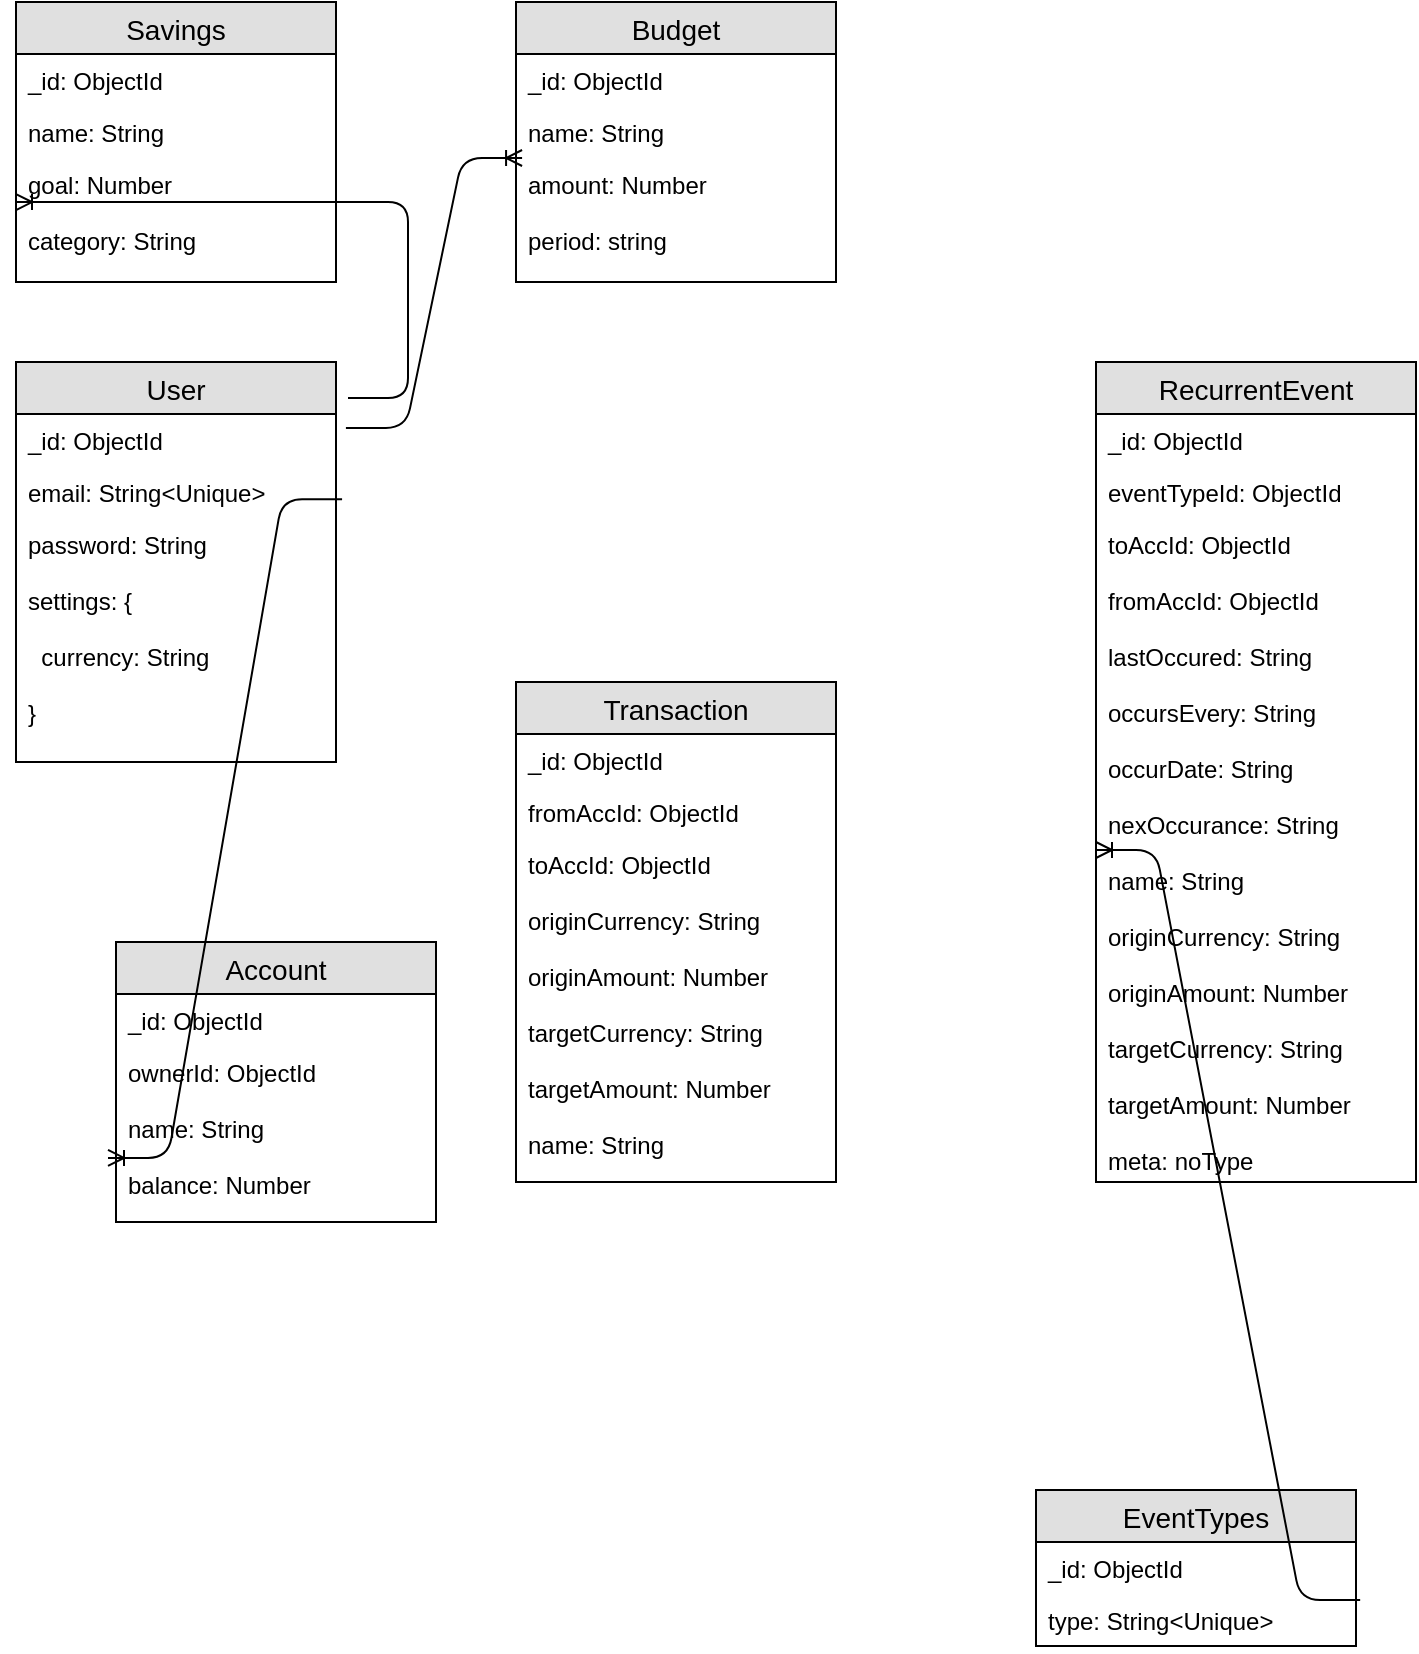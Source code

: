 <mxfile version="11.1.1" type="device"><diagram id="MTJJVPSaCbC1EAQ6y-Lw" name="Page-1"><mxGraphModel dx="2005" dy="1784" grid="1" gridSize="10" guides="1" tooltips="1" connect="1" arrows="1" fold="1" page="1" pageScale="1" pageWidth="827" pageHeight="1169" math="0" shadow="0"><root><mxCell id="0"/><mxCell id="1" parent="0"/><mxCell id="4vqLw-G7w_tBTwe61ywT-1" value="User" style="swimlane;fontStyle=0;childLayout=stackLayout;horizontal=1;startSize=26;fillColor=#e0e0e0;horizontalStack=0;resizeParent=1;resizeParentMax=0;resizeLast=0;collapsible=1;marginBottom=0;swimlaneFillColor=#ffffff;align=center;fontSize=14;" parent="1" vertex="1"><mxGeometry x="20" y="20" width="160" height="200" as="geometry"/></mxCell><mxCell id="4vqLw-G7w_tBTwe61ywT-2" value="_id: ObjectId" style="text;strokeColor=none;fillColor=none;spacingLeft=4;spacingRight=4;overflow=hidden;rotatable=0;points=[[0,0.5],[1,0.5]];portConstraint=eastwest;fontSize=12;" parent="4vqLw-G7w_tBTwe61ywT-1" vertex="1"><mxGeometry y="26" width="160" height="26" as="geometry"/></mxCell><mxCell id="4vqLw-G7w_tBTwe61ywT-3" value="email: String&lt;Unique&gt;" style="text;strokeColor=none;fillColor=none;spacingLeft=4;spacingRight=4;overflow=hidden;rotatable=0;points=[[0,0.5],[1,0.5]];portConstraint=eastwest;fontSize=12;" parent="4vqLw-G7w_tBTwe61ywT-1" vertex="1"><mxGeometry y="52" width="160" height="26" as="geometry"/></mxCell><mxCell id="4vqLw-G7w_tBTwe61ywT-4" value="password: String&#10;&#10;settings: {&#10;&#10;  currency: String&#10;&#10;}&#10;" style="text;strokeColor=none;fillColor=none;spacingLeft=4;spacingRight=4;overflow=hidden;rotatable=0;points=[[0,0.5],[1,0.5]];portConstraint=eastwest;fontSize=12;" parent="4vqLw-G7w_tBTwe61ywT-1" vertex="1"><mxGeometry y="78" width="160" height="122" as="geometry"/></mxCell><mxCell id="4vqLw-G7w_tBTwe61ywT-20" value="Transaction" style="swimlane;fontStyle=0;childLayout=stackLayout;horizontal=1;startSize=26;fillColor=#e0e0e0;horizontalStack=0;resizeParent=1;resizeParentMax=0;resizeLast=0;collapsible=1;marginBottom=0;swimlaneFillColor=#ffffff;align=center;fontSize=14;" parent="1" vertex="1"><mxGeometry x="270" y="180" width="160" height="250" as="geometry"><mxRectangle x="230" y="30" width="110" height="26" as="alternateBounds"/></mxGeometry></mxCell><mxCell id="4vqLw-G7w_tBTwe61ywT-21" value="_id: ObjectId" style="text;strokeColor=none;fillColor=none;spacingLeft=4;spacingRight=4;overflow=hidden;rotatable=0;points=[[0,0.5],[1,0.5]];portConstraint=eastwest;fontSize=12;" parent="4vqLw-G7w_tBTwe61ywT-20" vertex="1"><mxGeometry y="26" width="160" height="26" as="geometry"/></mxCell><mxCell id="4vqLw-G7w_tBTwe61ywT-22" value="fromAccId: ObjectId" style="text;strokeColor=none;fillColor=none;spacingLeft=4;spacingRight=4;overflow=hidden;rotatable=0;points=[[0,0.5],[1,0.5]];portConstraint=eastwest;fontSize=12;" parent="4vqLw-G7w_tBTwe61ywT-20" vertex="1"><mxGeometry y="52" width="160" height="26" as="geometry"/></mxCell><mxCell id="4vqLw-G7w_tBTwe61ywT-23" value="toAccId: ObjectId&#10;&#10;originCurrency: String&#10;&#10;originAmount: Number&#10;&#10;targetCurrency: String&#10;&#10;targetAmount: Number&#10;&#10;name: String&#10;" style="text;strokeColor=none;fillColor=none;spacingLeft=4;spacingRight=4;overflow=hidden;rotatable=0;points=[[0,0.5],[1,0.5]];portConstraint=eastwest;fontSize=12;" parent="4vqLw-G7w_tBTwe61ywT-20" vertex="1"><mxGeometry y="78" width="160" height="172" as="geometry"/></mxCell><mxCell id="4vqLw-G7w_tBTwe61ywT-35" value="EventTypes" style="swimlane;fontStyle=0;childLayout=stackLayout;horizontal=1;startSize=26;fillColor=#e0e0e0;horizontalStack=0;resizeParent=1;resizeParentMax=0;resizeLast=0;collapsible=1;marginBottom=0;swimlaneFillColor=#ffffff;align=center;fontSize=14;" parent="1" vertex="1"><mxGeometry x="530" y="584" width="160" height="78" as="geometry"><mxRectangle x="230" y="30" width="110" height="26" as="alternateBounds"/></mxGeometry></mxCell><mxCell id="4vqLw-G7w_tBTwe61ywT-36" value="_id: ObjectId" style="text;strokeColor=none;fillColor=none;spacingLeft=4;spacingRight=4;overflow=hidden;rotatable=0;points=[[0,0.5],[1,0.5]];portConstraint=eastwest;fontSize=12;" parent="4vqLw-G7w_tBTwe61ywT-35" vertex="1"><mxGeometry y="26" width="160" height="26" as="geometry"/></mxCell><mxCell id="4vqLw-G7w_tBTwe61ywT-37" value="type: String&lt;Unique&gt;" style="text;strokeColor=none;fillColor=none;spacingLeft=4;spacingRight=4;overflow=hidden;rotatable=0;points=[[0,0.5],[1,0.5]];portConstraint=eastwest;fontSize=12;" parent="4vqLw-G7w_tBTwe61ywT-35" vertex="1"><mxGeometry y="52" width="160" height="26" as="geometry"/></mxCell><mxCell id="4vqLw-G7w_tBTwe61ywT-39" value="RecurrentEvent" style="swimlane;fontStyle=0;childLayout=stackLayout;horizontal=1;startSize=26;fillColor=#e0e0e0;horizontalStack=0;resizeParent=1;resizeParentMax=0;resizeLast=0;collapsible=1;marginBottom=0;swimlaneFillColor=#ffffff;align=center;fontSize=14;" parent="1" vertex="1"><mxGeometry x="560" y="20" width="160" height="410" as="geometry"><mxRectangle x="230" y="30" width="110" height="26" as="alternateBounds"/></mxGeometry></mxCell><mxCell id="4vqLw-G7w_tBTwe61ywT-40" value="_id: ObjectId" style="text;strokeColor=none;fillColor=none;spacingLeft=4;spacingRight=4;overflow=hidden;rotatable=0;points=[[0,0.5],[1,0.5]];portConstraint=eastwest;fontSize=12;" parent="4vqLw-G7w_tBTwe61ywT-39" vertex="1"><mxGeometry y="26" width="160" height="26" as="geometry"/></mxCell><mxCell id="4vqLw-G7w_tBTwe61ywT-41" value="eventTypeId: ObjectId" style="text;strokeColor=none;fillColor=none;spacingLeft=4;spacingRight=4;overflow=hidden;rotatable=0;points=[[0,0.5],[1,0.5]];portConstraint=eastwest;fontSize=12;" parent="4vqLw-G7w_tBTwe61ywT-39" vertex="1"><mxGeometry y="52" width="160" height="26" as="geometry"/></mxCell><mxCell id="4vqLw-G7w_tBTwe61ywT-42" value="toAccId: ObjectId&#10;&#10;fromAccId: ObjectId&#10;&#10;lastOccured: String&#10;&#10;occursEvery: String&#10;&#10;occurDate: String&#10;&#10;nexOccurance: String&#10;&#10;name: String&#10;&#10;originCurrency: String&#10;&#10;originAmount: Number&#10;&#10;targetCurrency: String&#10;&#10;targetAmount: Number&#10;&#10;meta: noType&#10;" style="text;strokeColor=none;fillColor=none;spacingLeft=4;spacingRight=4;overflow=hidden;rotatable=0;points=[[0,0.5],[1,0.5]];portConstraint=eastwest;fontSize=12;" parent="4vqLw-G7w_tBTwe61ywT-39" vertex="1"><mxGeometry y="78" width="160" height="332" as="geometry"/></mxCell><mxCell id="4vqLw-G7w_tBTwe61ywT-43" value="Account" style="swimlane;fontStyle=0;childLayout=stackLayout;horizontal=1;startSize=26;fillColor=#e0e0e0;horizontalStack=0;resizeParent=1;resizeParentMax=0;resizeLast=0;collapsible=1;marginBottom=0;swimlaneFillColor=#ffffff;align=center;fontSize=14;" parent="1" vertex="1"><mxGeometry x="70" y="310" width="160" height="140" as="geometry"><mxRectangle x="230" y="30" width="110" height="26" as="alternateBounds"/></mxGeometry></mxCell><mxCell id="4vqLw-G7w_tBTwe61ywT-44" value="_id: ObjectId" style="text;strokeColor=none;fillColor=none;spacingLeft=4;spacingRight=4;overflow=hidden;rotatable=0;points=[[0,0.5],[1,0.5]];portConstraint=eastwest;fontSize=12;" parent="4vqLw-G7w_tBTwe61ywT-43" vertex="1"><mxGeometry y="26" width="160" height="26" as="geometry"/></mxCell><mxCell id="4vqLw-G7w_tBTwe61ywT-45" value="ownerId: ObjectId&#10;&#10;name: String&#10;&#10;balance: Number&#10;" style="text;strokeColor=none;fillColor=none;spacingLeft=4;spacingRight=4;overflow=hidden;rotatable=0;points=[[0,0.5],[1,0.5]];portConstraint=eastwest;fontSize=12;" parent="4vqLw-G7w_tBTwe61ywT-43" vertex="1"><mxGeometry y="52" width="160" height="88" as="geometry"/></mxCell><mxCell id="4vqLw-G7w_tBTwe61ywT-46" value="Savings" style="swimlane;fontStyle=0;childLayout=stackLayout;horizontal=1;startSize=26;fillColor=#e0e0e0;horizontalStack=0;resizeParent=1;resizeParentMax=0;resizeLast=0;collapsible=1;marginBottom=0;swimlaneFillColor=#ffffff;align=center;fontSize=14;" parent="1" vertex="1"><mxGeometry x="20" y="-160" width="160" height="140" as="geometry"><mxRectangle x="230" y="30" width="110" height="26" as="alternateBounds"/></mxGeometry></mxCell><mxCell id="4vqLw-G7w_tBTwe61ywT-47" value="_id: ObjectId" style="text;strokeColor=none;fillColor=none;spacingLeft=4;spacingRight=4;overflow=hidden;rotatable=0;points=[[0,0.5],[1,0.5]];portConstraint=eastwest;fontSize=12;" parent="4vqLw-G7w_tBTwe61ywT-46" vertex="1"><mxGeometry y="26" width="160" height="26" as="geometry"/></mxCell><mxCell id="4vqLw-G7w_tBTwe61ywT-48" value="name: String" style="text;strokeColor=none;fillColor=none;spacingLeft=4;spacingRight=4;overflow=hidden;rotatable=0;points=[[0,0.5],[1,0.5]];portConstraint=eastwest;fontSize=12;" parent="4vqLw-G7w_tBTwe61ywT-46" vertex="1"><mxGeometry y="52" width="160" height="26" as="geometry"/></mxCell><mxCell id="4vqLw-G7w_tBTwe61ywT-49" value="goal: Number&#10;&#10;category: String" style="text;strokeColor=none;fillColor=none;spacingLeft=4;spacingRight=4;overflow=hidden;rotatable=0;points=[[0,0.5],[1,0.5]];portConstraint=eastwest;fontSize=12;" parent="4vqLw-G7w_tBTwe61ywT-46" vertex="1"><mxGeometry y="78" width="160" height="62" as="geometry"/></mxCell><mxCell id="4vqLw-G7w_tBTwe61ywT-50" value="Budget" style="swimlane;fontStyle=0;childLayout=stackLayout;horizontal=1;startSize=26;fillColor=#e0e0e0;horizontalStack=0;resizeParent=1;resizeParentMax=0;resizeLast=0;collapsible=1;marginBottom=0;swimlaneFillColor=#ffffff;align=center;fontSize=14;" parent="1" vertex="1"><mxGeometry x="270" y="-160" width="160" height="140" as="geometry"><mxRectangle x="230" y="30" width="110" height="26" as="alternateBounds"/></mxGeometry></mxCell><mxCell id="4vqLw-G7w_tBTwe61ywT-51" value="_id: ObjectId" style="text;strokeColor=none;fillColor=none;spacingLeft=4;spacingRight=4;overflow=hidden;rotatable=0;points=[[0,0.5],[1,0.5]];portConstraint=eastwest;fontSize=12;" parent="4vqLw-G7w_tBTwe61ywT-50" vertex="1"><mxGeometry y="26" width="160" height="26" as="geometry"/></mxCell><mxCell id="4vqLw-G7w_tBTwe61ywT-52" value="name: String" style="text;strokeColor=none;fillColor=none;spacingLeft=4;spacingRight=4;overflow=hidden;rotatable=0;points=[[0,0.5],[1,0.5]];portConstraint=eastwest;fontSize=12;" parent="4vqLw-G7w_tBTwe61ywT-50" vertex="1"><mxGeometry y="52" width="160" height="26" as="geometry"/></mxCell><mxCell id="4vqLw-G7w_tBTwe61ywT-53" value="amount: Number&#10;&#10;period: string&#10;" style="text;strokeColor=none;fillColor=none;spacingLeft=4;spacingRight=4;overflow=hidden;rotatable=0;points=[[0,0.5],[1,0.5]];portConstraint=eastwest;fontSize=12;" parent="4vqLw-G7w_tBTwe61ywT-50" vertex="1"><mxGeometry y="78" width="160" height="62" as="geometry"/></mxCell><mxCell id="eiIW6WhP9zCqIJzqeU6l-5" value="" style="edgeStyle=entityRelationEdgeStyle;fontSize=12;html=1;endArrow=ERoneToMany;exitX=1.019;exitY=-0.077;exitDx=0;exitDy=0;exitPerimeter=0;entryX=-0.025;entryY=0.636;entryDx=0;entryDy=0;entryPerimeter=0;" parent="1" source="4vqLw-G7w_tBTwe61ywT-4" target="4vqLw-G7w_tBTwe61ywT-45" edge="1"><mxGeometry width="100" height="100" relative="1" as="geometry"><mxPoint x="40" y="250" as="sourcePoint"/><mxPoint x="70" y="300" as="targetPoint"/></mxGeometry></mxCell><mxCell id="eiIW6WhP9zCqIJzqeU6l-8" value="" style="edgeStyle=entityRelationEdgeStyle;fontSize=12;html=1;endArrow=ERoneToMany;rounded=1;strokeColor=#000000;exitX=1.013;exitY=0.115;exitDx=0;exitDy=0;exitPerimeter=0;entryX=0;entryY=0.5;entryDx=0;entryDy=0;" parent="1" source="4vqLw-G7w_tBTwe61ywT-37" target="4vqLw-G7w_tBTwe61ywT-42" edge="1"><mxGeometry width="100" height="100" relative="1" as="geometry"><mxPoint x="727" y="612" as="sourcePoint"/><mxPoint x="827" y="512" as="targetPoint"/></mxGeometry></mxCell><mxCell id="eiIW6WhP9zCqIJzqeU6l-11" value="" style="edgeStyle=entityRelationEdgeStyle;fontSize=12;html=1;endArrow=ERoneToMany;strokeColor=#000000;entryX=0;entryY=0.355;entryDx=0;entryDy=0;entryPerimeter=0;" parent="1" target="4vqLw-G7w_tBTwe61ywT-49" edge="1"><mxGeometry width="100" height="100" relative="1" as="geometry"><mxPoint x="186" y="38" as="sourcePoint"/><mxPoint x="290" y="-51" as="targetPoint"/></mxGeometry></mxCell><mxCell id="eiIW6WhP9zCqIJzqeU6l-12" value="" style="edgeStyle=entityRelationEdgeStyle;fontSize=12;html=1;endArrow=ERoneToMany;strokeColor=#000000;exitX=1.031;exitY=0.269;exitDx=0;exitDy=0;exitPerimeter=0;entryX=0.019;entryY=0;entryDx=0;entryDy=0;entryPerimeter=0;" parent="1" source="4vqLw-G7w_tBTwe61ywT-2" target="4vqLw-G7w_tBTwe61ywT-53" edge="1"><mxGeometry width="100" height="100" relative="1" as="geometry"><mxPoint x="200" y="30" as="sourcePoint"/><mxPoint x="300" y="-70" as="targetPoint"/></mxGeometry></mxCell></root></mxGraphModel></diagram></mxfile>